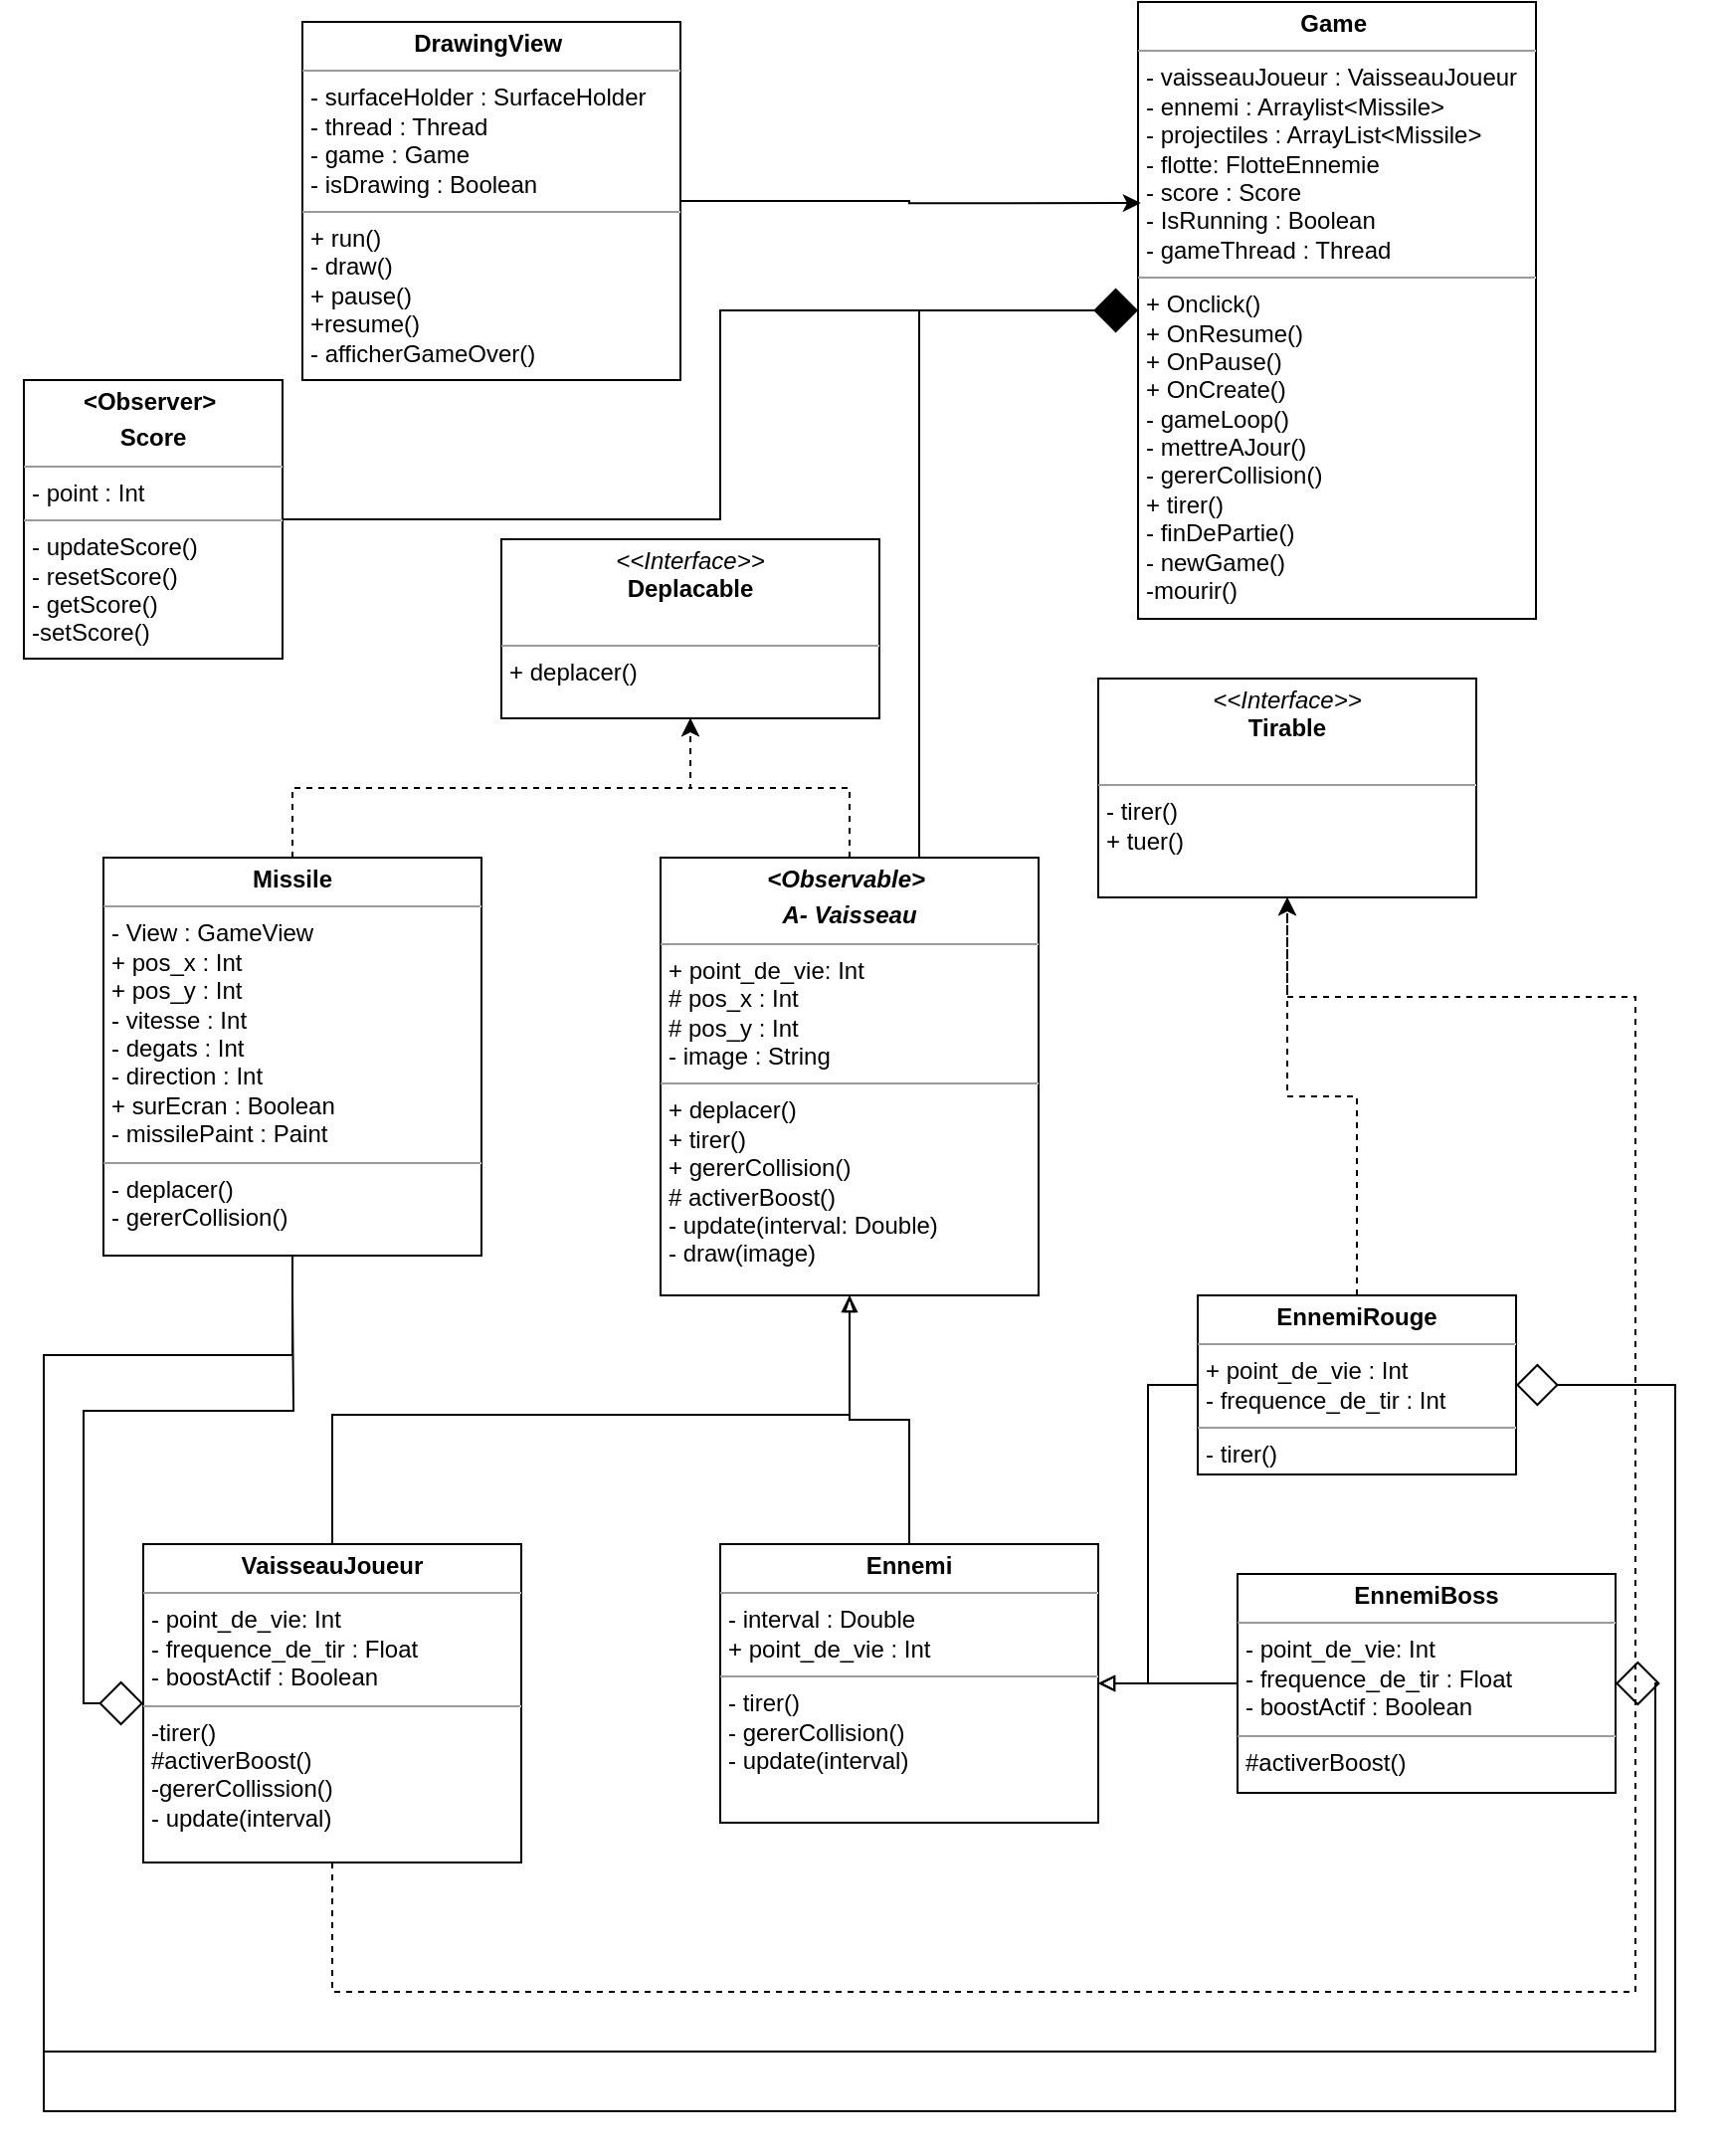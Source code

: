 <mxfile version="26.2.2">
  <diagram name="Page-1" id="c4acf3e9-155e-7222-9cf6-157b1a14988f">
    <mxGraphModel dx="2190" dy="1218" grid="1" gridSize="10" guides="1" tooltips="1" connect="1" arrows="1" fold="1" page="1" pageScale="1" pageWidth="850" pageHeight="1100" background="none" math="0" shadow="0">
      <root>
        <mxCell id="0" />
        <mxCell id="1" parent="0" />
        <mxCell id="62QaWRVeRqETwR_Hx8hf-10" style="edgeStyle=orthogonalEdgeStyle;rounded=0;orthogonalLoop=1;jettySize=auto;html=1;exitX=0.5;exitY=0;exitDx=0;exitDy=0;entryX=0.5;entryY=1;entryDx=0;entryDy=0;endArrow=block;endFill=0;" parent="1" source="5d2195bd80daf111-9" target="5d2195bd80daf111-10" edge="1">
          <mxGeometry relative="1" as="geometry" />
        </mxCell>
        <mxCell id="5d2195bd80daf111-9" value="&lt;p style=&quot;margin:0px;margin-top:4px;text-align:center;&quot;&gt;&lt;b&gt;Ennemi&lt;/b&gt;&lt;/p&gt;&lt;hr size=&quot;1&quot;&gt;&lt;p style=&quot;margin:0px;margin-left:4px;&quot;&gt;- interval : Double&lt;/p&gt;&lt;p style=&quot;margin:0px;margin-left:4px;&quot;&gt;+ point_de_vie : Int&lt;/p&gt;&lt;hr size=&quot;1&quot;&gt;&lt;p style=&quot;margin:0px;margin-left:4px;&quot;&gt;&lt;span style=&quot;background-color: transparent; color: light-dark(rgb(0, 0, 0), rgb(255, 255, 255));&quot;&gt;- tirer()&lt;/span&gt;&lt;/p&gt;&lt;p style=&quot;margin:0px;margin-left:4px;&quot;&gt;&lt;span style=&quot;background-color: transparent; color: light-dark(rgb(0, 0, 0), rgb(255, 255, 255));&quot;&gt;- gererCollision()&lt;/span&gt;&lt;/p&gt;&lt;p style=&quot;margin:0px;margin-left:4px;&quot;&gt;&lt;span style=&quot;background-color: transparent; color: light-dark(rgb(0, 0, 0), rgb(255, 255, 255));&quot;&gt;- update(interval)&lt;/span&gt;&lt;/p&gt;" style="verticalAlign=top;align=left;overflow=fill;fontSize=12;fontFamily=Helvetica;html=1;rounded=0;shadow=0;comic=0;labelBackgroundColor=none;strokeWidth=1" parent="1" vertex="1">
          <mxGeometry x="360" y="775" width="190" height="140" as="geometry" />
        </mxCell>
        <mxCell id="47rTYJMHkeprmtrUg4ua-4" style="edgeStyle=orthogonalEdgeStyle;rounded=0;orthogonalLoop=1;jettySize=auto;html=1;exitX=0.5;exitY=0;exitDx=0;exitDy=0;entryX=0.5;entryY=1;entryDx=0;entryDy=0;dashed=1;" edge="1" parent="1" source="5d2195bd80daf111-10" target="5d2195bd80daf111-19">
          <mxGeometry relative="1" as="geometry" />
        </mxCell>
        <mxCell id="47rTYJMHkeprmtrUg4ua-8" style="edgeStyle=orthogonalEdgeStyle;rounded=0;orthogonalLoop=1;jettySize=auto;html=1;exitX=0.5;exitY=0;exitDx=0;exitDy=0;entryX=0;entryY=0.5;entryDx=0;entryDy=0;endArrow=diamond;endFill=1;endSize=20;" edge="1" parent="1" source="5d2195bd80daf111-10" target="5d2195bd80daf111-18">
          <mxGeometry relative="1" as="geometry">
            <Array as="points">
              <mxPoint x="460" y="490" />
              <mxPoint x="460" y="155" />
            </Array>
          </mxGeometry>
        </mxCell>
        <mxCell id="5d2195bd80daf111-10" value="&lt;p style=&quot;margin:0px;margin-top:4px;text-align:center;&quot;&gt;&lt;b&gt;&lt;i&gt;&amp;lt;Observable&amp;gt;&amp;nbsp;&lt;/i&gt;&lt;/b&gt;&lt;/p&gt;&lt;p style=&quot;margin:0px;margin-top:4px;text-align:center;&quot;&gt;&lt;b style=&quot;background-color: transparent; color: light-dark(rgb(0, 0, 0), rgb(255, 255, 255));&quot;&gt;&lt;i&gt;A- Vaisseau&lt;/i&gt;&lt;/b&gt;&lt;/p&gt;&lt;hr size=&quot;1&quot;&gt;&lt;p style=&quot;margin:0px;margin-left:4px;&quot;&gt;+ point_de_vie: Int&lt;/p&gt;&lt;p style=&quot;margin:0px;margin-left:4px;&quot;&gt;# pos_x : Int&lt;/p&gt;&lt;p style=&quot;margin:0px;margin-left:4px;&quot;&gt;# pos_y : Int&lt;/p&gt;&lt;p style=&quot;margin:0px;margin-left:4px;&quot;&gt;- image : String&lt;/p&gt;&lt;hr size=&quot;1&quot;&gt;&lt;p style=&quot;margin:0px;margin-left:4px;&quot;&gt;+ deplacer()&lt;/p&gt;&lt;p style=&quot;margin:0px;margin-left:4px;&quot;&gt;+ tirer()&lt;/p&gt;&lt;p style=&quot;margin:0px;margin-left:4px;&quot;&gt;&lt;span style=&quot;background-color: transparent; color: light-dark(rgb(0, 0, 0), rgb(255, 255, 255));&quot;&gt;+ gererCollision()&lt;/span&gt;&lt;/p&gt;&lt;p style=&quot;margin:0px;margin-left:4px;&quot;&gt;# activerBoost()&lt;/p&gt;&lt;p style=&quot;margin:0px;margin-left:4px;&quot;&gt;- update(interval: Double)&lt;/p&gt;&lt;p style=&quot;margin:0px;margin-left:4px;&quot;&gt;- draw(image)&lt;/p&gt;&lt;p style=&quot;margin:0px;margin-left:4px;&quot;&gt;&lt;br&gt;&lt;/p&gt;" style="verticalAlign=top;align=left;overflow=fill;fontSize=12;fontFamily=Helvetica;html=1;rounded=0;shadow=0;comic=0;labelBackgroundColor=none;strokeWidth=1" parent="1" vertex="1">
          <mxGeometry x="330" y="430" width="190" height="220" as="geometry" />
        </mxCell>
        <mxCell id="62QaWRVeRqETwR_Hx8hf-49" style="edgeStyle=orthogonalEdgeStyle;rounded=0;orthogonalLoop=1;jettySize=auto;html=1;exitX=0.5;exitY=0;exitDx=0;exitDy=0;entryX=0.5;entryY=1;entryDx=0;entryDy=0;endArrow=blockThin;endFill=0;" parent="1" source="5d2195bd80daf111-12" target="5d2195bd80daf111-10" edge="1">
          <mxGeometry relative="1" as="geometry">
            <Array as="points">
              <mxPoint x="165" y="710" />
              <mxPoint x="425" y="710" />
            </Array>
          </mxGeometry>
        </mxCell>
        <mxCell id="47rTYJMHkeprmtrUg4ua-9" style="edgeStyle=orthogonalEdgeStyle;rounded=0;orthogonalLoop=1;jettySize=auto;html=1;exitX=0.5;exitY=1;exitDx=0;exitDy=0;entryX=0.5;entryY=1;entryDx=0;entryDy=0;dashed=1;" edge="1" parent="1" source="5d2195bd80daf111-12" target="5d2195bd80daf111-15">
          <mxGeometry relative="1" as="geometry">
            <Array as="points">
              <mxPoint x="165" y="1000" />
              <mxPoint x="820" y="1000" />
              <mxPoint x="820" y="500" />
              <mxPoint x="645" y="500" />
            </Array>
          </mxGeometry>
        </mxCell>
        <mxCell id="5d2195bd80daf111-12" value="&lt;p style=&quot;margin:0px;margin-top:4px;text-align:center;&quot;&gt;&lt;b&gt;VaisseauJoueur&lt;/b&gt;&lt;/p&gt;&lt;hr size=&quot;1&quot;&gt;&lt;p style=&quot;margin:0px;margin-left:4px;&quot;&gt;- point_de_vie: Int&lt;br&gt;&lt;/p&gt;&lt;p style=&quot;margin:0px;margin-left:4px;&quot;&gt;- frequence_de_tir : Float&lt;/p&gt;&lt;p style=&quot;margin:0px;margin-left:4px;&quot;&gt;- boostActif : Boolean&lt;/p&gt;&lt;hr size=&quot;1&quot;&gt;&lt;p style=&quot;margin:0px;margin-left:4px;&quot;&gt;-tirer()&lt;/p&gt;&lt;p style=&quot;margin:0px;margin-left:4px;&quot;&gt;#activerBoost()&lt;/p&gt;&lt;p style=&quot;margin:0px;margin-left:4px;&quot;&gt;-gererCollission()&lt;/p&gt;&lt;p style=&quot;margin:0px;margin-left:4px;&quot;&gt;- update(interval)&lt;/p&gt;&lt;p style=&quot;margin:0px;margin-left:4px;&quot;&gt;&lt;br&gt;&lt;/p&gt;" style="verticalAlign=top;align=left;overflow=fill;fontSize=12;fontFamily=Helvetica;html=1;rounded=0;shadow=0;comic=0;labelBackgroundColor=none;strokeWidth=1" parent="1" vertex="1">
          <mxGeometry x="70" y="775" width="190" height="160" as="geometry" />
        </mxCell>
        <mxCell id="5d2195bd80daf111-15" value="&lt;p style=&quot;margin:0px;margin-top:4px;text-align:center;&quot;&gt;&lt;i&gt;&amp;lt;&amp;lt;Interface&amp;gt;&amp;gt;&lt;/i&gt;&lt;br&gt;&lt;b&gt;Tirable&lt;/b&gt;&lt;/p&gt;&lt;p style=&quot;margin:0px;margin-left:4px;&quot;&gt;&lt;br&gt;&lt;/p&gt;&lt;hr size=&quot;1&quot;&gt;&lt;p style=&quot;margin:0px;margin-left:4px;&quot;&gt;- tirer()&lt;br&gt;+ tuer()&lt;/p&gt;" style="verticalAlign=top;align=left;overflow=fill;fontSize=12;fontFamily=Helvetica;html=1;rounded=0;shadow=0;comic=0;labelBackgroundColor=none;strokeWidth=1" parent="1" vertex="1">
          <mxGeometry x="550" y="340" width="190" height="110" as="geometry" />
        </mxCell>
        <mxCell id="5d2195bd80daf111-18" value="&lt;p style=&quot;margin:0px;margin-top:4px;text-align:center;&quot;&gt;&lt;b&gt;Game&amp;nbsp;&lt;/b&gt;&lt;/p&gt;&lt;hr size=&quot;1&quot;&gt;&lt;p style=&quot;margin:0px;margin-left:4px;&quot;&gt;- vaisseauJoueur : VaisseauJoueur&lt;/p&gt;&lt;p style=&quot;margin:0px;margin-left:4px;&quot;&gt;- ennemi : Arraylist&amp;lt;Missile&amp;gt;&lt;/p&gt;&lt;p style=&quot;margin:0px;margin-left:4px;&quot;&gt;- projectiles : ArrayList&amp;lt;Missile&amp;gt;&lt;/p&gt;&lt;p style=&quot;margin:0px;margin-left:4px;&quot;&gt;- flotte: FlotteEnnemie&lt;/p&gt;&lt;p style=&quot;margin:0px;margin-left:4px;&quot;&gt;- score : Score&lt;/p&gt;&lt;p style=&quot;margin:0px;margin-left:4px;&quot;&gt;- IsRunning : Boolean&lt;/p&gt;&lt;p style=&quot;margin:0px;margin-left:4px;&quot;&gt;- gameThread : Thread&lt;/p&gt;&lt;hr size=&quot;1&quot;&gt;&lt;p style=&quot;margin:0px;margin-left:4px;&quot;&gt;+ Onclick()&lt;/p&gt;&lt;p style=&quot;margin:0px;margin-left:4px;&quot;&gt;+ OnResume()&lt;/p&gt;&lt;p style=&quot;margin:0px;margin-left:4px;&quot;&gt;+ OnPause()&lt;/p&gt;&lt;p style=&quot;margin:0px;margin-left:4px;&quot;&gt;+ OnCreate()&lt;/p&gt;&lt;p style=&quot;margin:0px;margin-left:4px;&quot;&gt;- gameLoop()&lt;/p&gt;&lt;p style=&quot;margin:0px;margin-left:4px;&quot;&gt;- mettreAJour()&lt;/p&gt;&lt;p style=&quot;margin:0px;margin-left:4px;&quot;&gt;- gererCollision()&lt;/p&gt;&lt;p style=&quot;margin:0px;margin-left:4px;&quot;&gt;+ tirer()&lt;/p&gt;&lt;p style=&quot;margin:0px;margin-left:4px;&quot;&gt;- finDePartie()&lt;/p&gt;&lt;p style=&quot;margin:0px;margin-left:4px;&quot;&gt;- newGame()&lt;/p&gt;&lt;p style=&quot;margin:0px;margin-left:4px;&quot;&gt;-mourir()&lt;/p&gt;" style="verticalAlign=top;align=left;overflow=fill;fontSize=12;fontFamily=Helvetica;html=1;rounded=0;shadow=0;comic=0;labelBackgroundColor=none;strokeWidth=1" parent="1" vertex="1">
          <mxGeometry x="570" width="200" height="310" as="geometry" />
        </mxCell>
        <mxCell id="5d2195bd80daf111-19" value="&lt;p style=&quot;margin:0px;margin-top:4px;text-align:center;&quot;&gt;&lt;i&gt;&amp;lt;&amp;lt;Interface&amp;gt;&amp;gt;&lt;/i&gt;&lt;br&gt;&lt;b&gt;Deplacable&lt;/b&gt;&lt;/p&gt;&lt;p style=&quot;margin:0px;margin-left:4px;&quot;&gt;&lt;br&gt;&lt;/p&gt;&lt;hr size=&quot;1&quot;&gt;&lt;p style=&quot;margin:0px;margin-left:4px;&quot;&gt;+ deplacer()&lt;br&gt;&lt;br&gt;&lt;/p&gt;" style="verticalAlign=top;align=left;overflow=fill;fontSize=12;fontFamily=Helvetica;html=1;rounded=0;shadow=0;comic=0;labelBackgroundColor=none;strokeWidth=1" parent="1" vertex="1">
          <mxGeometry x="250" y="270" width="190" height="90" as="geometry" />
        </mxCell>
        <mxCell id="62QaWRVeRqETwR_Hx8hf-39" style="edgeStyle=orthogonalEdgeStyle;rounded=0;orthogonalLoop=1;jettySize=auto;html=1;exitX=0.5;exitY=0;exitDx=0;exitDy=0;entryX=0.5;entryY=1;entryDx=0;entryDy=0;dashed=1;" parent="1" source="5d2195bd80daf111-20" target="5d2195bd80daf111-19" edge="1">
          <mxGeometry relative="1" as="geometry" />
        </mxCell>
        <mxCell id="47rTYJMHkeprmtrUg4ua-12" style="edgeStyle=orthogonalEdgeStyle;rounded=0;orthogonalLoop=1;jettySize=auto;html=1;entryX=0;entryY=0.5;entryDx=0;entryDy=0;endArrow=diamond;endFill=0;endSize=20;" edge="1" parent="1" target="5d2195bd80daf111-12">
          <mxGeometry relative="1" as="geometry">
            <mxPoint x="145" y="650" as="sourcePoint" />
          </mxGeometry>
        </mxCell>
        <mxCell id="47rTYJMHkeprmtrUg4ua-13" style="edgeStyle=orthogonalEdgeStyle;rounded=0;orthogonalLoop=1;jettySize=auto;html=1;exitX=0.5;exitY=1;exitDx=0;exitDy=0;endArrow=diamond;endFill=0;endSize=19;" edge="1" parent="1" source="5d2195bd80daf111-20" target="62QaWRVeRqETwR_Hx8hf-13">
          <mxGeometry relative="1" as="geometry">
            <Array as="points">
              <mxPoint x="145" y="680" />
              <mxPoint x="20" y="680" />
              <mxPoint x="20" y="1060" />
              <mxPoint x="840" y="1060" />
              <mxPoint x="840" y="695" />
            </Array>
          </mxGeometry>
        </mxCell>
        <mxCell id="47rTYJMHkeprmtrUg4ua-14" style="edgeStyle=orthogonalEdgeStyle;rounded=0;orthogonalLoop=1;jettySize=auto;html=1;exitX=0.5;exitY=1;exitDx=0;exitDy=0;entryX=1;entryY=0.5;entryDx=0;entryDy=0;endArrow=diamond;endFill=0;endSize=20;" edge="1" parent="1" source="5d2195bd80daf111-20" target="62QaWRVeRqETwR_Hx8hf-17">
          <mxGeometry relative="1" as="geometry">
            <Array as="points">
              <mxPoint x="145" y="680" />
              <mxPoint x="20" y="680" />
              <mxPoint x="20" y="1030" />
              <mxPoint x="830" y="1030" />
              <mxPoint x="830" y="845" />
            </Array>
          </mxGeometry>
        </mxCell>
        <mxCell id="5d2195bd80daf111-20" value="&lt;p style=&quot;margin:0px;margin-top:4px;text-align:center;&quot;&gt;&lt;b&gt;Missile&lt;/b&gt;&lt;/p&gt;&lt;hr size=&quot;1&quot;&gt;&lt;p style=&quot;margin:0px;margin-left:4px;&quot;&gt;- View : GameView&lt;/p&gt;&lt;p style=&quot;margin:0px;margin-left:4px;&quot;&gt;+ pos_x : Int&lt;br&gt;&lt;/p&gt;&lt;p style=&quot;margin:0px;margin-left:4px;&quot;&gt;+ pos_y : Int&lt;/p&gt;&lt;p style=&quot;margin:0px;margin-left:4px;&quot;&gt;- vitesse : Int&lt;/p&gt;&lt;p style=&quot;margin:0px;margin-left:4px;&quot;&gt;- degats : Int&lt;/p&gt;&lt;p style=&quot;margin:0px;margin-left:4px;&quot;&gt;- direction : Int&lt;/p&gt;&lt;p style=&quot;margin:0px;margin-left:4px;&quot;&gt;&lt;span style=&quot;background-color: transparent; color: light-dark(rgb(0, 0, 0), rgb(255, 255, 255));&quot;&gt;+ surEcran : Boolean&lt;/span&gt;&lt;/p&gt;&lt;p style=&quot;margin:0px;margin-left:4px;&quot;&gt;- missilePaint : Paint&lt;/p&gt;&lt;hr size=&quot;1&quot;&gt;&lt;p style=&quot;margin:0px;margin-left:4px;&quot;&gt;- deplacer()&lt;/p&gt;&lt;p style=&quot;margin:0px;margin-left:4px;&quot;&gt;- gererCollision()&lt;/p&gt;&lt;p style=&quot;margin:0px;margin-left:4px;&quot;&gt;&lt;br&gt;&lt;/p&gt;&lt;p style=&quot;margin:0px;margin-left:4px;&quot;&gt;&lt;br&gt;&lt;/p&gt;&lt;p style=&quot;margin:0px;margin-left:4px;&quot;&gt;&lt;br&gt;&lt;/p&gt;&lt;p style=&quot;margin:0px;margin-left:4px;&quot;&gt;&lt;br&gt;&lt;/p&gt;" style="verticalAlign=top;align=left;overflow=fill;fontSize=12;fontFamily=Helvetica;html=1;rounded=0;shadow=0;comic=0;labelBackgroundColor=none;strokeWidth=1" parent="1" vertex="1">
          <mxGeometry x="50" y="430" width="190" height="200" as="geometry" />
        </mxCell>
        <mxCell id="62QaWRVeRqETwR_Hx8hf-16" style="edgeStyle=orthogonalEdgeStyle;rounded=0;orthogonalLoop=1;jettySize=auto;html=1;exitX=0;exitY=0.5;exitDx=0;exitDy=0;entryX=1;entryY=0.5;entryDx=0;entryDy=0;endArrow=block;endFill=0;" parent="1" source="62QaWRVeRqETwR_Hx8hf-13" target="5d2195bd80daf111-9" edge="1">
          <mxGeometry relative="1" as="geometry" />
        </mxCell>
        <mxCell id="47rTYJMHkeprmtrUg4ua-3" style="edgeStyle=orthogonalEdgeStyle;rounded=0;orthogonalLoop=1;jettySize=auto;html=1;exitX=0.5;exitY=0;exitDx=0;exitDy=0;dashed=1;" edge="1" parent="1" source="62QaWRVeRqETwR_Hx8hf-13" target="5d2195bd80daf111-15">
          <mxGeometry relative="1" as="geometry" />
        </mxCell>
        <mxCell id="62QaWRVeRqETwR_Hx8hf-13" value="&lt;p style=&quot;margin:0px;margin-top:4px;text-align:center;&quot;&gt;&lt;b&gt;EnnemiRouge&lt;/b&gt;&lt;/p&gt;&lt;hr size=&quot;1&quot;&gt;&lt;p style=&quot;margin:0px;margin-left:4px;&quot;&gt;+ point_de_vie : Int&amp;nbsp;&lt;/p&gt;&lt;p style=&quot;margin:0px;margin-left:4px;&quot;&gt;- frequence_de_tir : Int&lt;/p&gt;&lt;hr size=&quot;1&quot;&gt;&lt;p style=&quot;margin:0px;margin-left:4px;&quot;&gt;- tirer()&lt;br&gt;&lt;/p&gt;" style="verticalAlign=top;align=left;overflow=fill;fontSize=12;fontFamily=Helvetica;html=1;rounded=0;shadow=0;comic=0;labelBackgroundColor=none;strokeWidth=1" parent="1" vertex="1">
          <mxGeometry x="600" y="650" width="160" height="90" as="geometry" />
        </mxCell>
        <mxCell id="47rTYJMHkeprmtrUg4ua-11" style="edgeStyle=orthogonalEdgeStyle;rounded=0;orthogonalLoop=1;jettySize=auto;html=1;exitX=0;exitY=0.5;exitDx=0;exitDy=0;entryX=1;entryY=0.5;entryDx=0;entryDy=0;endArrow=block;endFill=0;" edge="1" parent="1" source="62QaWRVeRqETwR_Hx8hf-17" target="5d2195bd80daf111-9">
          <mxGeometry relative="1" as="geometry" />
        </mxCell>
        <mxCell id="62QaWRVeRqETwR_Hx8hf-17" value="&lt;p style=&quot;margin:0px;margin-top:4px;text-align:center;&quot;&gt;&lt;b&gt;EnnemiBoss&lt;/b&gt;&lt;/p&gt;&lt;hr size=&quot;1&quot;&gt;&lt;p style=&quot;margin:0px;margin-left:4px;&quot;&gt;- point_de_vie: Int&lt;/p&gt;&lt;p style=&quot;margin:0px;margin-left:4px;&quot;&gt;- frequence_de_tir : Float&lt;/p&gt;&lt;p style=&quot;margin:0px;margin-left:4px;&quot;&gt;- boostActif : Boolean&lt;/p&gt;&lt;hr size=&quot;1&quot;&gt;&lt;p style=&quot;margin:0px;margin-left:4px;&quot;&gt;#activerBoost()&lt;/p&gt;&lt;p style=&quot;margin:0px;margin-left:4px;&quot;&gt;&lt;br&gt;&lt;br&gt;&lt;/p&gt;" style="verticalAlign=top;align=left;overflow=fill;fontSize=12;fontFamily=Helvetica;html=1;rounded=0;shadow=0;comic=0;labelBackgroundColor=none;strokeWidth=1" parent="1" vertex="1">
          <mxGeometry x="620" y="790" width="190" height="110" as="geometry" />
        </mxCell>
        <mxCell id="47rTYJMHkeprmtrUg4ua-10" style="edgeStyle=orthogonalEdgeStyle;rounded=0;orthogonalLoop=1;jettySize=auto;html=1;exitX=1;exitY=0.5;exitDx=0;exitDy=0;" edge="1" parent="1" source="62QaWRVeRqETwR_Hx8hf-23" target="5d2195bd80daf111-18">
          <mxGeometry relative="1" as="geometry">
            <Array as="points">
              <mxPoint x="360" y="260" />
              <mxPoint x="360" y="155" />
            </Array>
          </mxGeometry>
        </mxCell>
        <mxCell id="62QaWRVeRqETwR_Hx8hf-23" value="&lt;p style=&quot;margin:0px;margin-top:4px;text-align:center;&quot;&gt;&lt;b&gt;&amp;lt;Observer&amp;gt;&amp;nbsp;&lt;/b&gt;&lt;/p&gt;&lt;p style=&quot;margin:0px;margin-top:4px;text-align:center;&quot;&gt;&lt;b&gt;Score&lt;/b&gt;&lt;/p&gt;&lt;hr size=&quot;1&quot;&gt;&lt;p style=&quot;margin:0px;margin-left:4px;&quot;&gt;- point : Int&lt;/p&gt;&lt;hr size=&quot;1&quot;&gt;&lt;p style=&quot;margin:0px;margin-left:4px;&quot;&gt;- updateScore()&lt;/p&gt;&lt;p style=&quot;margin:0px;margin-left:4px;&quot;&gt;- resetScore()&lt;/p&gt;&lt;p style=&quot;margin:0px;margin-left:4px;&quot;&gt;- getScore()&lt;/p&gt;&lt;p style=&quot;margin:0px;margin-left:4px;&quot;&gt;-setScore()&lt;/p&gt;" style="verticalAlign=top;align=left;overflow=fill;fontSize=12;fontFamily=Helvetica;html=1;rounded=0;shadow=0;comic=0;labelBackgroundColor=none;strokeWidth=1" parent="1" vertex="1">
          <mxGeometry x="10" y="190" width="130" height="140" as="geometry" />
        </mxCell>
        <mxCell id="_vCCF0hSK18hMk93YbSK-3" style="edgeStyle=orthogonalEdgeStyle;rounded=0;orthogonalLoop=1;jettySize=auto;html=1;exitX=1;exitY=0.5;exitDx=0;exitDy=0;entryX=0.007;entryY=0.326;entryDx=0;entryDy=0;entryPerimeter=0;" parent="1" source="62QaWRVeRqETwR_Hx8hf-35" target="5d2195bd80daf111-18" edge="1">
          <mxGeometry relative="1" as="geometry" />
        </mxCell>
        <mxCell id="62QaWRVeRqETwR_Hx8hf-35" value="&lt;p style=&quot;margin:0px;margin-top:4px;text-align:center;&quot;&gt;&lt;b style=&quot;background-color: transparent; color: light-dark(rgb(0, 0, 0), rgb(255, 255, 255));&quot;&gt;DrawingView&amp;nbsp;&lt;/b&gt;&lt;/p&gt;&lt;hr size=&quot;1&quot;&gt;&lt;p style=&quot;margin:0px;margin-left:4px;&quot;&gt;- surfaceHolder : SurfaceHolder&amp;nbsp;&lt;/p&gt;&lt;p style=&quot;margin:0px;margin-left:4px;&quot;&gt;- thread : Thread&lt;/p&gt;&lt;p style=&quot;margin:0px;margin-left:4px;&quot;&gt;- game : Game&lt;/p&gt;&lt;p style=&quot;margin:0px;margin-left:4px;&quot;&gt;- isDrawing : Boolean&lt;/p&gt;&lt;hr size=&quot;1&quot;&gt;&lt;p style=&quot;margin:0px;margin-left:4px;&quot;&gt;+ run()&lt;/p&gt;&lt;p style=&quot;margin:0px;margin-left:4px;&quot;&gt;- draw()&lt;/p&gt;&lt;p style=&quot;margin:0px;margin-left:4px;&quot;&gt;+ pause()&lt;/p&gt;&lt;p style=&quot;margin:0px;margin-left:4px;&quot;&gt;+resume()&lt;/p&gt;&lt;p style=&quot;margin:0px;margin-left:4px;&quot;&gt;- afficherGameOver()&lt;/p&gt;" style="verticalAlign=top;align=left;overflow=fill;fontSize=12;fontFamily=Helvetica;html=1;rounded=0;shadow=0;comic=0;labelBackgroundColor=none;strokeWidth=1" parent="1" vertex="1">
          <mxGeometry x="150" y="10" width="190" height="180" as="geometry" />
        </mxCell>
        <mxCell id="62QaWRVeRqETwR_Hx8hf-50" style="edgeStyle=orthogonalEdgeStyle;rounded=0;orthogonalLoop=1;jettySize=auto;html=1;exitX=0.5;exitY=1;exitDx=0;exitDy=0;" parent="1" source="62QaWRVeRqETwR_Hx8hf-23" target="62QaWRVeRqETwR_Hx8hf-23" edge="1">
          <mxGeometry relative="1" as="geometry" />
        </mxCell>
      </root>
    </mxGraphModel>
  </diagram>
</mxfile>
